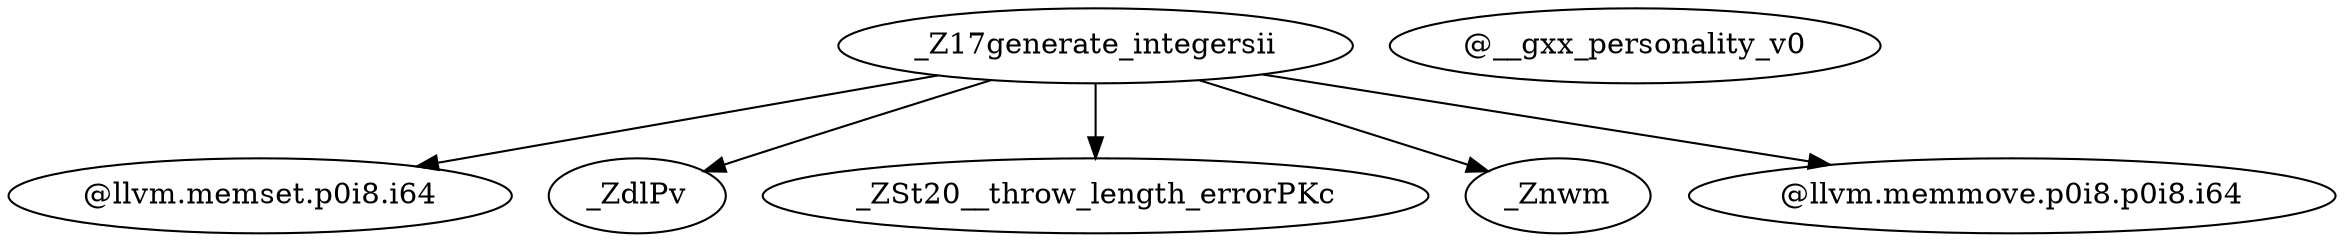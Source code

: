 digraph CallGraph {
    // Define nodes
    "_Z17generate_integersii" [label="_Z17generate_integersii"];
    "@llvm.memset.p0i8.i64" [label="@llvm.memset.p0i8.i64"];
    "@__gxx_personality_v0" [label="@__gxx_personality_v0"];
    "_ZdlPv" [label="_ZdlPv"];
    "_ZSt20__throw_length_errorPKc" [label="_ZSt20__throw_length_errorPKc"];
    "_Znwm" [label="_Znwm"];
    "@llvm.memmove.p0i8.p0i8.i64" [label="@llvm.memmove.p0i8.p0i8.i64"];

    // Define edges (function calls)
    "_Z17generate_integersii" -> "@llvm.memset.p0i8.i64";
    "_Z17generate_integersii" -> "_ZSt20__throw_length_errorPKc";
    "_Z17generate_integersii" -> "_Znwm";
    "_Z17generate_integersii" -> "@llvm.memmove.p0i8.p0i8.i64";
    "_Z17generate_integersii" -> "_ZdlPv";
}
